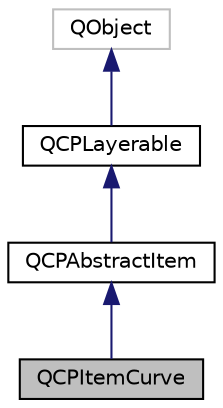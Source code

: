 digraph "QCPItemCurve"
{
  edge [fontname="Helvetica",fontsize="10",labelfontname="Helvetica",labelfontsize="10"];
  node [fontname="Helvetica",fontsize="10",shape=record];
  Node0 [label="QCPItemCurve",height=0.2,width=0.4,color="black", fillcolor="grey75", style="filled", fontcolor="black"];
  Node1 -> Node0 [dir="back",color="midnightblue",fontsize="10",style="solid"];
  Node1 [label="QCPAbstractItem",height=0.2,width=0.4,color="black", fillcolor="white", style="filled",URL="$classQCPAbstractItem.html",tooltip="The abstract base class for all items in a plot. "];
  Node2 -> Node1 [dir="back",color="midnightblue",fontsize="10",style="solid"];
  Node2 [label="QCPLayerable",height=0.2,width=0.4,color="black", fillcolor="white", style="filled",URL="$classQCPLayerable.html",tooltip="Base class for all drawable objects. "];
  Node3 -> Node2 [dir="back",color="midnightblue",fontsize="10",style="solid"];
  Node3 [label="QObject",height=0.2,width=0.4,color="grey75", fillcolor="white", style="filled"];
}
